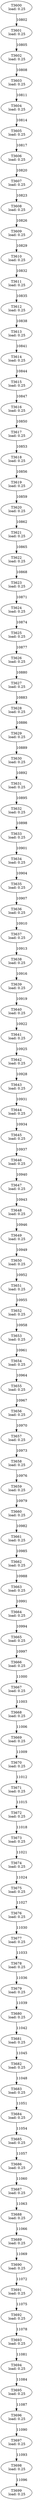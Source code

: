 digraph taskgraph {
	T3600 [label= "T3600\n load: 0.25"];
	T3601 [label= "T3601\n load: 0.25"];
	T3600 -> T3601[label=10802];
	T3602 [label= "T3602\n load: 0.25"];
	T3601 -> T3602[label=10805];
	T3603 [label= "T3603\n load: 0.25"];
	T3602 -> T3603[label=10808];
	T3604 [label= "T3604\n load: 0.25"];
	T3603 -> T3604[label=10811];
	T3605 [label= "T3605\n load: 0.25"];
	T3604 -> T3605[label=10814];
	T3606 [label= "T3606\n load: 0.25"];
	T3605 -> T3606[label=10817];
	T3607 [label= "T3607\n load: 0.25"];
	T3606 -> T3607[label=10820];
	T3608 [label= "T3608\n load: 0.25"];
	T3607 -> T3608[label=10823];
	T3609 [label= "T3609\n load: 0.25"];
	T3608 -> T3609[label=10826];
	T3610 [label= "T3610\n load: 0.25"];
	T3609 -> T3610[label=10829];
	T3611 [label= "T3611\n load: 0.25"];
	T3610 -> T3611[label=10832];
	T3612 [label= "T3612\n load: 0.25"];
	T3611 -> T3612[label=10835];
	T3613 [label= "T3613\n load: 0.25"];
	T3612 -> T3613[label=10838];
	T3614 [label= "T3614\n load: 0.25"];
	T3613 -> T3614[label=10841];
	T3615 [label= "T3615\n load: 0.25"];
	T3614 -> T3615[label=10844];
	T3616 [label= "T3616\n load: 0.25"];
	T3615 -> T3616[label=10847];
	T3617 [label= "T3617\n load: 0.25"];
	T3616 -> T3617[label=10850];
	T3618 [label= "T3618\n load: 0.25"];
	T3617 -> T3618[label=10853];
	T3619 [label= "T3619\n load: 0.25"];
	T3618 -> T3619[label=10856];
	T3620 [label= "T3620\n load: 0.25"];
	T3619 -> T3620[label=10859];
	T3621 [label= "T3621\n load: 0.25"];
	T3620 -> T3621[label=10862];
	T3622 [label= "T3622\n load: 0.25"];
	T3621 -> T3622[label=10865];
	T3623 [label= "T3623\n load: 0.25"];
	T3622 -> T3623[label=10868];
	T3624 [label= "T3624\n load: 0.25"];
	T3623 -> T3624[label=10871];
	T3625 [label= "T3625\n load: 0.25"];
	T3624 -> T3625[label=10874];
	T3626 [label= "T3626\n load: 0.25"];
	T3625 -> T3626[label=10877];
	T3627 [label= "T3627\n load: 0.25"];
	T3626 -> T3627[label=10880];
	T3628 [label= "T3628\n load: 0.25"];
	T3627 -> T3628[label=10883];
	T3629 [label= "T3629\n load: 0.25"];
	T3628 -> T3629[label=10886];
	T3630 [label= "T3630\n load: 0.25"];
	T3629 -> T3630[label=10889];
	T3631 [label= "T3631\n load: 0.25"];
	T3630 -> T3631[label=10892];
	T3632 [label= "T3632\n load: 0.25"];
	T3631 -> T3632[label=10895];
	T3633 [label= "T3633\n load: 0.25"];
	T3632 -> T3633[label=10898];
	T3634 [label= "T3634\n load: 0.25"];
	T3633 -> T3634[label=10901];
	T3635 [label= "T3635\n load: 0.25"];
	T3634 -> T3635[label=10904];
	T3636 [label= "T3636\n load: 0.25"];
	T3635 -> T3636[label=10907];
	T3637 [label= "T3637\n load: 0.25"];
	T3636 -> T3637[label=10910];
	T3638 [label= "T3638\n load: 0.25"];
	T3637 -> T3638[label=10913];
	T3639 [label= "T3639\n load: 0.25"];
	T3638 -> T3639[label=10916];
	T3640 [label= "T3640\n load: 0.25"];
	T3639 -> T3640[label=10919];
	T3641 [label= "T3641\n load: 0.25"];
	T3640 -> T3641[label=10922];
	T3642 [label= "T3642\n load: 0.25"];
	T3641 -> T3642[label=10925];
	T3643 [label= "T3643\n load: 0.25"];
	T3642 -> T3643[label=10928];
	T3644 [label= "T3644\n load: 0.25"];
	T3643 -> T3644[label=10931];
	T3645 [label= "T3645\n load: 0.25"];
	T3644 -> T3645[label=10934];
	T3646 [label= "T3646\n load: 0.25"];
	T3645 -> T3646[label=10937];
	T3647 [label= "T3647\n load: 0.25"];
	T3646 -> T3647[label=10940];
	T3648 [label= "T3648\n load: 0.25"];
	T3647 -> T3648[label=10943];
	T3649 [label= "T3649\n load: 0.25"];
	T3648 -> T3649[label=10946];
	T3650 [label= "T3650\n load: 0.25"];
	T3649 -> T3650[label=10949];
	T3651 [label= "T3651\n load: 0.25"];
	T3650 -> T3651[label=10952];
	T3652 [label= "T3652\n load: 0.25"];
	T3651 -> T3652[label=10955];
	T3653 [label= "T3653\n load: 0.25"];
	T3652 -> T3653[label=10958];
	T3654 [label= "T3654\n load: 0.25"];
	T3653 -> T3654[label=10961];
	T3655 [label= "T3655\n load: 0.25"];
	T3654 -> T3655[label=10964];
	T3656 [label= "T3656\n load: 0.25"];
	T3655 -> T3656[label=10967];
	T3657 [label= "T3657\n load: 0.25"];
	T3656 -> T3657[label=10970];
	T3658 [label= "T3658\n load: 0.25"];
	T3657 -> T3658[label=10973];
	T3659 [label= "T3659\n load: 0.25"];
	T3658 -> T3659[label=10976];
	T3660 [label= "T3660\n load: 0.25"];
	T3659 -> T3660[label=10979];
	T3661 [label= "T3661\n load: 0.25"];
	T3660 -> T3661[label=10982];
	T3662 [label= "T3662\n load: 0.25"];
	T3661 -> T3662[label=10985];
	T3663 [label= "T3663\n load: 0.25"];
	T3662 -> T3663[label=10988];
	T3664 [label= "T3664\n load: 0.25"];
	T3663 -> T3664[label=10991];
	T3665 [label= "T3665\n load: 0.25"];
	T3664 -> T3665[label=10994];
	T3666 [label= "T3666\n load: 0.25"];
	T3665 -> T3666[label=10997];
	T3667 [label= "T3667\n load: 0.25"];
	T3666 -> T3667[label=11000];
	T3668 [label= "T3668\n load: 0.25"];
	T3667 -> T3668[label=11003];
	T3669 [label= "T3669\n load: 0.25"];
	T3668 -> T3669[label=11006];
	T3670 [label= "T3670\n load: 0.25"];
	T3669 -> T3670[label=11009];
	T3671 [label= "T3671\n load: 0.25"];
	T3670 -> T3671[label=11012];
	T3672 [label= "T3672\n load: 0.25"];
	T3671 -> T3672[label=11015];
	T3673 [label= "T3673\n load: 0.25"];
	T3672 -> T3673[label=11018];
	T3674 [label= "T3674\n load: 0.25"];
	T3673 -> T3674[label=11021];
	T3675 [label= "T3675\n load: 0.25"];
	T3674 -> T3675[label=11024];
	T3676 [label= "T3676\n load: 0.25"];
	T3675 -> T3676[label=11027];
	T3677 [label= "T3677\n load: 0.25"];
	T3676 -> T3677[label=11030];
	T3678 [label= "T3678\n load: 0.25"];
	T3677 -> T3678[label=11033];
	T3679 [label= "T3679\n load: 0.25"];
	T3678 -> T3679[label=11036];
	T3680 [label= "T3680\n load: 0.25"];
	T3679 -> T3680[label=11039];
	T3681 [label= "T3681\n load: 0.25"];
	T3680 -> T3681[label=11042];
	T3682 [label= "T3682\n load: 0.25"];
	T3681 -> T3682[label=11045];
	T3683 [label= "T3683\n load: 0.25"];
	T3682 -> T3683[label=11048];
	T3684 [label= "T3684\n load: 0.25"];
	T3683 -> T3684[label=11051];
	T3685 [label= "T3685\n load: 0.25"];
	T3684 -> T3685[label=11054];
	T3686 [label= "T3686\n load: 0.25"];
	T3685 -> T3686[label=11057];
	T3687 [label= "T3687\n load: 0.25"];
	T3686 -> T3687[label=11060];
	T3688 [label= "T3688\n load: 0.25"];
	T3687 -> T3688[label=11063];
	T3689 [label= "T3689\n load: 0.25"];
	T3688 -> T3689[label=11066];
	T3690 [label= "T3690\n load: 0.25"];
	T3689 -> T3690[label=11069];
	T3691 [label= "T3691\n load: 0.25"];
	T3690 -> T3691[label=11072];
	T3692 [label= "T3692\n load: 0.25"];
	T3691 -> T3692[label=11075];
	T3693 [label= "T3693\n load: 0.25"];
	T3692 -> T3693[label=11078];
	T3694 [label= "T3694\n load: 0.25"];
	T3693 -> T3694[label=11081];
	T3695 [label= "T3695\n load: 0.25"];
	T3694 -> T3695[label=11084];
	T3696 [label= "T3696\n load: 0.25"];
	T3695 -> T3696[label=11087];
	T3697 [label= "T3697\n load: 0.25"];
	T3696 -> T3697[label=11090];
	T3698 [label= "T3698\n load: 0.25"];
	T3697 -> T3698[label=11093];
	T3699 [label= "T3699\n load: 0.25"];
	T3698 -> T3699[label=11096];
}